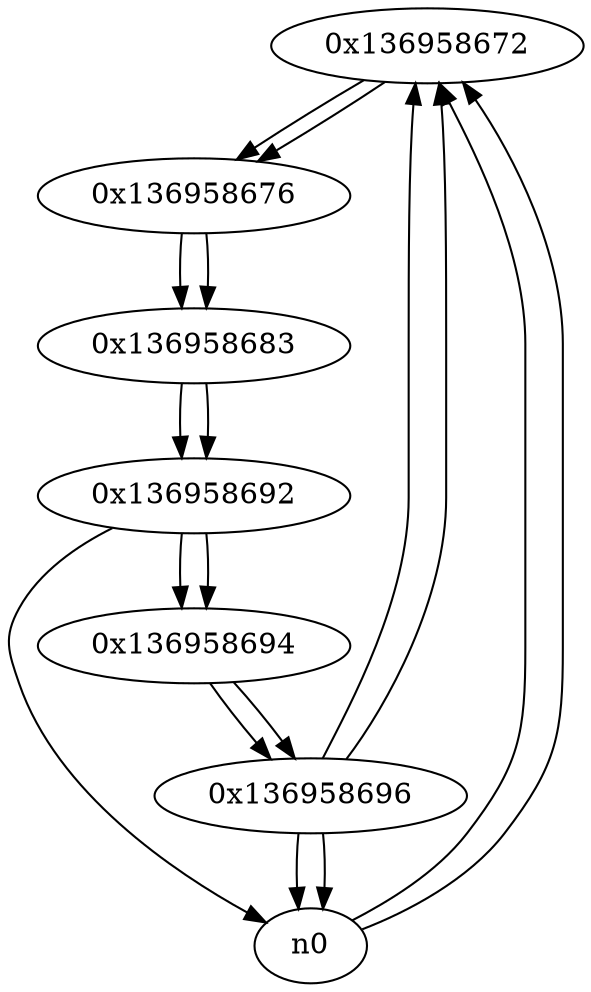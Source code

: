 digraph G{
/* nodes */
  n1 [label="0x136958672"]
  n2 [label="0x136958676"]
  n3 [label="0x136958683"]
  n4 [label="0x136958692"]
  n5 [label="0x136958694"]
  n6 [label="0x136958696"]
/* edges */
n1 -> n2;
n0 -> n1;
n6 -> n1;
n0 -> n1;
n2 -> n3;
n1 -> n2;
n3 -> n4;
n2 -> n3;
n4 -> n5;
n4 -> n0;
n3 -> n4;
n5 -> n6;
n4 -> n5;
n6 -> n1;
n6 -> n0;
n6 -> n0;
n5 -> n6;
}
